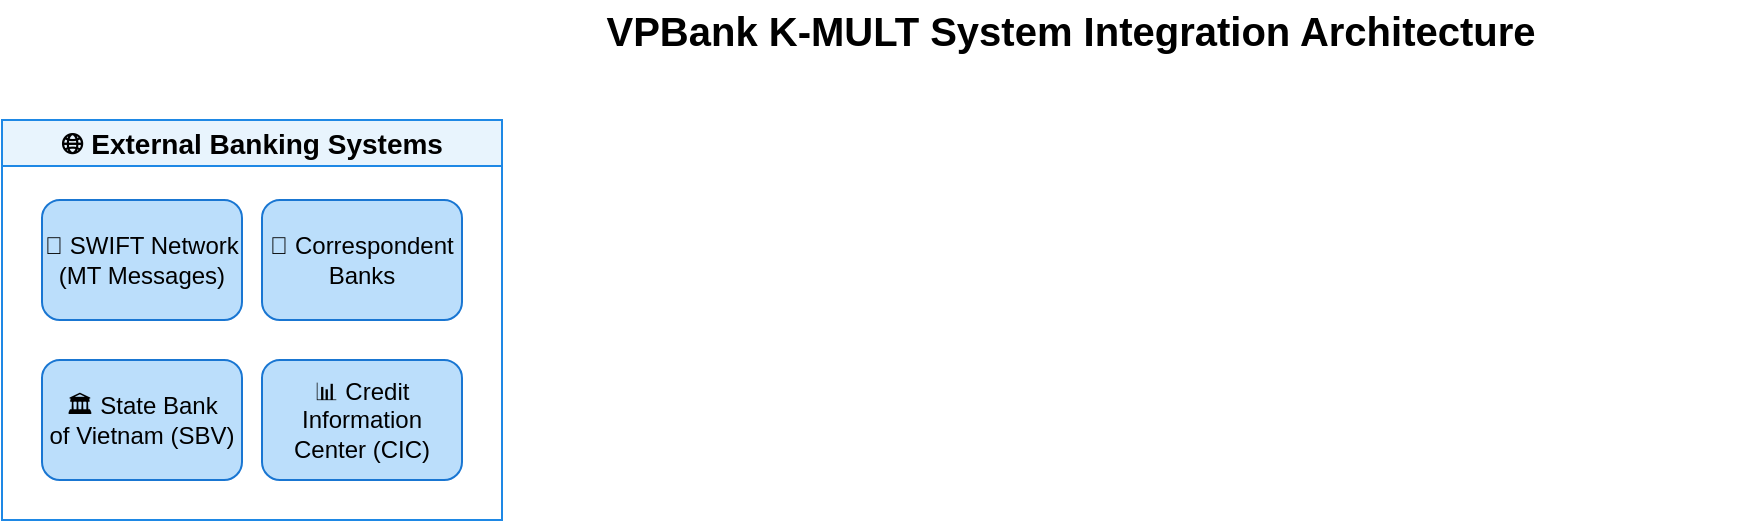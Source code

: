 <?xml version="1.0" encoding="UTF-8"?>
<mxfile version="24.7.17">
  <diagram name="VPBank System Integration" id="vpbank-integration">
    <mxGraphModel dx="1422" dy="794" grid="1" gridSize="10" guides="1" tooltips="1" connect="1" arrows="1" fold="1" page="1" pageScale="1" pageWidth="1169" pageHeight="827" math="0" shadow="0">
      <root>
        <mxCell id="0" />
        <mxCell id="1" parent="0" />
        
        <!-- Title -->
        <mxCell id="title" value="VPBank K-MULT System Integration Architecture" style="text;html=1;strokeColor=none;fillColor=none;align=center;verticalAlign=middle;whiteSpace=wrap;rounded=0;fontSize=20;fontStyle=1;" vertex="1" parent="1">
          <mxGeometry x="250" y="20" width="669" height="30" as="geometry" />
        </mxCell>
        
        <!-- External Banking Systems -->
        <mxCell id="external-cluster" value="🌐 External Banking Systems" style="swimlane;whiteSpace=wrap;html=1;fillColor=#E8F4FD;strokeColor=#1E88E5;fontSize=14;fontStyle=1;" vertex="1" parent="1">
          <mxGeometry x="50" y="80" width="250" height="200" as="geometry" />
        </mxCell>
        
        <mxCell id="swift" value="💼 SWIFT Network&#xa;(MT Messages)" style="rounded=1;whiteSpace=wrap;html=1;fillColor=#BBDEFB;strokeColor=#1976D2;" vertex="1" parent="external-cluster">
          <mxGeometry x="20" y="40" width="100" height="60" as="geometry" />
        </mxCell>
        
        <mxCell id="correspondent" value="🏦 Correspondent&#xa;Banks" style="rounded=1;whiteSpace=wrap;html=1;fillColor=#BBDEFB;strokeColor=#1976D2;" vertex="1" parent="external-cluster">
          <mxGeometry x="130" y="40" width="100" height="60" as="geometry" />
        </mxCell>
        
        <mxCell id="sbv" value="🏛️ State Bank&#xa;of Vietnam (SBV)" style="rounded=1;whiteSpace=wrap;html=1;fillColor=#BBDEFB;strokeColor=#1976D2;" vertex="1" parent="external-cluster">
          <mxGeometry x="20" y="120" width="100" height="60" as="geometry" />
        </mxCell>
        
        <mxCell id="cic" value="📊 Credit Information&#xa;Center (CIC)" style="rounded=1;whiteSpace=wrap;html=1;fillColor=#BBDEFB;strokeColor=#1976D2;" vertex="1" parent="external-cluster">
          <mxGeometry x="130" y="120" width="100" height="60" as="geometry" />
        </mxCell>
        
        <!-- API Gateway & Security -->
        <mxCell id="gateway-cluster" value="🚪 API Gateway & Security" style="swimlane;whiteSpace=wrap;html=1;fillColor=#FFF2E8;strokeColor=#FF9800;fontSize=14;fontStyle=1;" vertex="1" parent="1">
          <mxGeometry x="350" y="80" width="250" height="200" as="geometry" />
        </mxCell>
        
        <mxCell id="waf" value="🛡️ AWS WAF&#xa;(DDoS Protection)" style="rounded=1;whiteSpace=wrap;html=1;fillColor=#FFE0B2;strokeColor=#F57C00;" vertex="1" parent="gateway-cluster">
          <mxGeometry x="20" y="40" width="100" height="60" as="geometry" />
        </mxCell>
        
        <mxCell id="api-gateway-ext" value="🌐 External API Gateway&#xa;(Partner Integration)" style="rounded=1;whiteSpace=wrap;html=1;fillColor=#FFE0B2;strokeColor=#F57C00;" vertex="1" parent="gateway-cluster">
          <mxGeometry x="130" y="40" width="100" height="60" as="geometry" />
        </mxCell>
        
        <mxCell id="api-gateway-int" value="🔗 Internal API Gateway&#xa;(Microservices)" style="rounded=1;whiteSpace=wrap;html=1;fillColor=#FFE0B2;strokeColor=#F57C00;" vertex="1" parent="gateway-cluster">
          <mxGeometry x="75" y="120" width="100" height="60" as="geometry" />
        </mxCell>
        
        <!-- VPBank Core Banking -->
        <mxCell id="core-cluster" value="🏦 VPBank Core Banking" style="swimlane;whiteSpace=wrap;html=1;fillColor=#F0F8E8;strokeColor=#4CAF50;fontSize=14;fontStyle=1;" vertex="1" parent="1">
          <mxGeometry x="650" y="80" width="460" height="200" as="geometry" />
        </mxCell>
        
        <mxCell id="core-banking" value="🏢 Core Banking System&#xa;(T24/Temenos)" style="rounded=1;whiteSpace=wrap;html=1;fillColor=#C8E6C9;strokeColor=#388E3C;" vertex="1" parent="core-cluster">
          <mxGeometry x="20" y="40" width="120" height="60" as="geometry" />
        </mxCell>
        
        <mxCell id="loan-mgmt" value="💰 Loan Management&#xa;(Credit Processing)" style="rounded=1;whiteSpace=wrap;html=1;fillColor=#C8E6C9;strokeColor=#388E3C;" vertex="1" parent="core-cluster">
          <mxGeometry x="150" y="40" width="120" height="60" as="geometry" />
        </mxCell>
        
        <mxCell id="trade-finance" value="💳 Trade Finance&#xa;(LC Management)" style="rounded=1;whiteSpace=wrap;html=1;fillColor=#C8E6C9;strokeColor=#388E3C;" vertex="1" parent="core-cluster">
          <mxGeometry x="280" y="40" width="120" height="60" as="geometry" />
        </mxCell>
        
        <mxCell id="risk-mgmt" value="📊 Risk Management&#xa;(Basel III)" style="rounded=1;whiteSpace=wrap;html=1;fillColor=#C8E6C9;strokeColor=#388E3C;" vertex="1" parent="core-cluster">
          <mxGeometry x="410" y="40" width="120" height="60" as="geometry" />
        </mxCell>
        
        <!-- K-MULT Multi-Agent Platform -->
        <mxCell id="kmult-cluster" value="🤖 K-MULT Multi-Agent Platform (ECS Fargate)" style="swimlane;whiteSpace=wrap;html=1;fillColor=#F8F0FF;strokeColor=#9C27B0;fontSize=14;fontStyle=1;" vertex="1" parent="1">
          <mxGeometry x="50" y="320" width="1060" height="150" as="geometry" />
        </mxCell>
        
        <mxCell id="supervisor" value="🎯 Supervisor Service&#xa;(Orchestration)" style="rounded=1;whiteSpace=wrap;html=1;fillColor=#E1BEE7;strokeColor=#7B1FA2;" vertex="1" parent="kmult-cluster">
          <mxGeometry x="20" y="40" width="120" height="60" as="geometry" />
        </mxCell>
        
        <mxCell id="document" value="📄 Document Service&#xa;(Intelligence)" style="rounded=1;whiteSpace=wrap;html=1;fillColor=#E1BEE7;strokeColor=#7B1FA2;" vertex="1" parent="kmult-cluster">
          <mxGeometry x="150" y="40" width="120" height="60" as="geometry" />
        </mxCell>
        
        <mxCell id="lc-service" value="💳 LC Service&#xa;(Processing)" style="rounded=1;whiteSpace=wrap;html=1;fillColor=#E1BEE7;strokeColor=#7B1FA2;" vertex="1" parent="kmult-cluster">
          <mxGeometry x="280" y="40" width="120" height="60" as="geometry" />
        </mxCell>
        
        <mxCell id="credit-service" value="💰 Credit Service&#xa;(Analysis)" style="rounded=1;whiteSpace=wrap;html=1;fillColor=#E1BEE7;strokeColor=#7B1FA2;" vertex="1" parent="kmult-cluster">
          <mxGeometry x="410" y="40" width="120" height="60" as="geometry" />
        </mxCell>
        
        <mxCell id="compliance-service" value="⚖️ Compliance Service&#xa;(Validation)" style="rounded=1;whiteSpace=wrap;html=1;fillColor=#E1BEE7;strokeColor=#7B1FA2;" vertex="1" parent="kmult-cluster">
          <mxGeometry x="540" y="40" width="120" height="60" as="geometry" />
        </mxCell>
        
        <mxCell id="risk-service" value="📊 Risk Service&#xa;(Assessment)" style="rounded=1;whiteSpace=wrap;html=1;fillColor=#E1BEE7;strokeColor=#7B1FA2;" vertex="1" parent="kmult-cluster">
          <mxGeometry x="670" y="40" width="120" height="60" as="geometry" />
        </mxCell>
        
        <mxCell id="decision-service" value="🧠 Decision Service&#xa;(Synthesis)" style="rounded=1;whiteSpace=wrap;html=1;fillColor=#E1BEE7;strokeColor=#7B1FA2;" vertex="1" parent="kmult-cluster">
          <mxGeometry x="800" y="40" width="120" height="60" as="geometry" />
        </mxCell>
        
        <mxCell id="scaling-info" value="📈 Auto-Scaling: 1-15 instances per service based on load" style="rounded=1;whiteSpace=wrap;html=1;fillColor=#CE93D8;strokeColor=#4A148C;fontSize=10;" vertex="1" parent="kmult-cluster">
          <mxGeometry x="930" y="40" width="120" height="60" as="geometry" />
        </mxCell>
        
        <!-- Integration Middleware -->
        <mxCell id="middleware-cluster" value="🔄 Integration Middleware" style="swimlane;whiteSpace=wrap;html=1;fillColor=#E8F8F0;strokeColor=#4CAF50;fontSize=14;fontStyle=1;" vertex="1" parent="1">
          <mxGeometry x="50" y="500" width="520" height="120" as="geometry" />
        </mxCell>
        
        <mxCell id="message-broker" value="📨 Message Broker&#xa;(SQS/SNS)" style="rounded=1;whiteSpace=wrap;html=1;fillColor=#C8E6C9;strokeColor=#388E3C;" vertex="1" parent="middleware-cluster">
          <mxGeometry x="20" y="40" width="140" height="60" as="geometry" />
        </mxCell>
        
        <mxCell id="event-bus" value="🚌 Event Bus&#xa;(EventBridge)" style="rounded=1;whiteSpace=wrap;html=1;fillColor=#C8E6C9;strokeColor=#388E3C;" vertex="1" parent="middleware-cluster">
          <mxGeometry x="180" y="40" width="140" height="60" as="geometry" />
        </mxCell>
        
        <mxCell id="workflow-engine" value="⚙️ Workflow Engine&#xa;(Step Functions)" style="rounded=1;whiteSpace=wrap;html=1;fillColor=#C8E6C9;strokeColor=#388E3C;" vertex="1" parent="middleware-cluster">
          <mxGeometry x="340" y="40" width="140" height="60" as="geometry" />
        </mxCell>
        
        <!-- Data Integration Layer -->
        <mxCell id="data-cluster" value="💾 Data Integration Layer" style="swimlane;whiteSpace=wrap;html=1;fillColor=#FFF8E8;strokeColor=#FFC107;fontSize=14;fontStyle=1;" vertex="1" parent="1">
          <mxGeometry x="590" y="500" width="520" height="120" as="geometry" />
        </mxCell>
        
        <mxCell id="data-lake" value="🗂️ Data Lake&#xa;(S3)" style="rounded=1;whiteSpace=wrap;html=1;fillColor=#FFF9C4;strokeColor=#F57F17;" vertex="1" parent="data-cluster">
          <mxGeometry x="20" y="40" width="100" height="60" as="geometry" />
        </mxCell>
        
        <mxCell id="operational-db" value="🗄️ Operational DB&#xa;(PostgreSQL)" style="rounded=1;whiteSpace=wrap;html=1;fillColor=#FFF9C4;strokeColor=#F57F17;" vertex="1" parent="data-cluster">
          <mxGeometry x="140" y="40" width="100" height="60" as="geometry" />
        </mxCell>
        
        <mxCell id="cache-layer" value="🔄 Cache Layer&#xa;(Redis)" style="rounded=1;whiteSpace=wrap;html=1;fillColor=#FFF9C4;strokeColor=#F57F17;" vertex="1" parent="data-cluster">
          <mxGeometry x="260" y="40" width="100" height="60" as="geometry" />
        </mxCell>
        
        <mxCell id="search-engine" value="🔍 Search Engine&#xa;(OpenSearch)" style="rounded=1;whiteSpace=wrap;html=1;fillColor=#FFF9C4;strokeColor=#F57F17;" vertex="1" parent="data-cluster">
          <mxGeometry x="380" y="40" width="100" height="60" as="geometry" />
        </mxCell>
        
        <!-- Monitoring & Observability -->
        <mxCell id="monitoring-cluster" value="📊 Monitoring & Observability" style="swimlane;whiteSpace=wrap;html=1;fillColor=#F0F8FF;strokeColor=#2196F3;fontSize=14;fontStyle=1;" vertex="1" parent="1">
          <mxGeometry x="50" y="650" width="1060" height="100" as="geometry" />
        </mxCell>
        
        <mxCell id="cloudwatch" value="📈 CloudWatch&#xa;(Metrics & Logs)" style="rounded=1;whiteSpace=wrap;html=1;fillColor=#BBDEFB;strokeColor=#1976D2;" vertex="1" parent="monitoring-cluster">
          <mxGeometry x="20" y="40" width="140" height="50" as="geometry" />
        </mxCell>
        
        <mxCell id="xray" value="🔍 X-Ray&#xa;(Distributed Tracing)" style="rounded=1;whiteSpace=wrap;html=1;fillColor=#BBDEFB;strokeColor=#1976D2;" vertex="1" parent="monitoring-cluster">
          <mxGeometry x="180" y="40" width="140" height="50" as="geometry" />
        </mxCell>
        
        <mxCell id="security-hub" value="🛡️ Security Hub&#xa;(Threat Detection)" style="rounded=1;whiteSpace=wrap;html=1;fillColor=#BBDEFB;strokeColor=#1976D2;" vertex="1" parent="monitoring-cluster">
          <mxGeometry x="340" y="40" width="140" height="50" as="geometry" />
        </mxCell>
        
        <mxCell id="cost-monitoring" value="💰 Cost Explorer&#xa;(Budget Monitoring)" style="rounded=1;whiteSpace=wrap;html=1;fillColor=#BBDEFB;strokeColor=#1976D2;" vertex="1" parent="monitoring-cluster">
          <mxGeometry x="500" y="40" width="140" height="50" as="geometry" />
        </mxCell>
        
        <mxCell id="compliance-monitoring" value="⚖️ Compliance Monitoring&#xa;(Config & CloudTrail)" style="rounded=1;whiteSpace=wrap;html=1;fillColor=#BBDEFB;strokeColor=#1976D2;" vertex="1" parent="monitoring-cluster">
          <mxGeometry x="660" y="40" width="140" height="50" as="geometry" />
        </mxCell>
        
        <mxCell id="performance-metrics" value="⚡ Performance Metrics&#xa;(Custom Dashboards)" style="rounded=1;whiteSpace=wrap;html=1;fillColor=#BBDEFB;strokeColor=#1976D2;" vertex="1" parent="monitoring-cluster">
          <mxGeometry x="820" y="40" width="140" height="50" as="geometry" />
        </mxCell>
        
        <!-- Integration Performance -->
        <mxCell id="performance-summary" value="📊 Integration Performance: 10,000+ docs/day | 99.99% availability | $442.57/month | Real-time processing" style="text;html=1;strokeColor=#4CAF50;fillColor=#E8F5E8;align=center;verticalAlign=middle;whiteSpace=wrap;rounded=1;fontSize=12;fontStyle=1;" vertex="1" parent="1">
          <mxGeometry x="200" y="770" width="769" height="30" as="geometry" />
        </mxCell>
        
        <!-- Integration Flow Connections -->
        <mxCell id="flow1" style="edgeStyle=orthogonalEdgeStyle;rounded=0;orthogonalLoop=1;jettySize=auto;html=1;strokeWidth=3;strokeColor=#1976D2;" edge="1" parent="1" source="swift" target="waf">
          <mxGeometry relative="1" as="geometry" />
        </mxCell>
        
        <mxCell id="flow2" style="edgeStyle=orthogonalEdgeStyle;rounded=0;orthogonalLoop=1;jettySize=auto;html=1;strokeWidth=3;strokeColor=#FF9800;" edge="1" parent="1" source="api-gateway-int" target="supervisor">
          <mxGeometry relative="1" as="geometry" />
        </mxCell>
        
        <mxCell id="flow3" style="edgeStyle=orthogonalEdgeStyle;rounded=0;orthogonalLoop=1;jettySize=auto;html=1;strokeWidth=2;strokeColor=#7B1FA2;" edge="1" parent="1" source="supervisor" target="message-broker">
          <mxGeometry relative="1" as="geometry" />
        </mxCell>
        
        <mxCell id="flow4" style="edgeStyle=orthogonalEdgeStyle;rounded=0;orthogonalLoop=1;jettySize=auto;html=1;strokeWidth=2;strokeColor=#7B1FA2;" edge="1" parent="1" source="document" target="data-lake">
          <mxGeometry relative="1" as="geometry" />
        </mxCell>
        
        <mxCell id="flow5" style="edgeStyle=orthogonalEdgeStyle;rounded=0;orthogonalLoop=1;jettySize=auto;html=1;strokeWidth=2;strokeColor=#4CAF50;" edge="1" parent="1" source="core-banking" target="supervisor">
          <mxGeometry relative="1" as="geometry" />
        </mxCell>
        
        <mxCell id="flow6" style="edgeStyle=orthogonalEdgeStyle;rounded=0;orthogonalLoop=1;jettySize=auto;html=1;strokeWidth=2;strokeColor=#4CAF50;" edge="1" parent="1" source="loan-mgmt" target="credit-service">
          <mxGeometry relative="1" as="geometry" />
        </mxCell>
        
        <mxCell id="flow7" style="edgeStyle=orthogonalEdgeStyle;rounded=0;orthogonalLoop=1;jettySize=auto;html=1;strokeWidth=2;strokeColor=#4CAF50;" edge="1" parent="1" source="trade-finance" target="lc-service">
          <mxGeometry relative="1" as="geometry" />
        </mxCell>
        
        <mxCell id="flow8" style="edgeStyle=orthogonalEdgeStyle;rounded=0;orthogonalLoop=1;jettySize=auto;html=1;strokeWidth=2;strokeColor=#2196F3;" edge="1" parent="1" source="supervisor" target="cloudwatch">
          <mxGeometry relative="1" as="geometry" />
        </mxCell>
        
      </root>
    </mxGraphModel>
  </diagram>
</mxfile>
